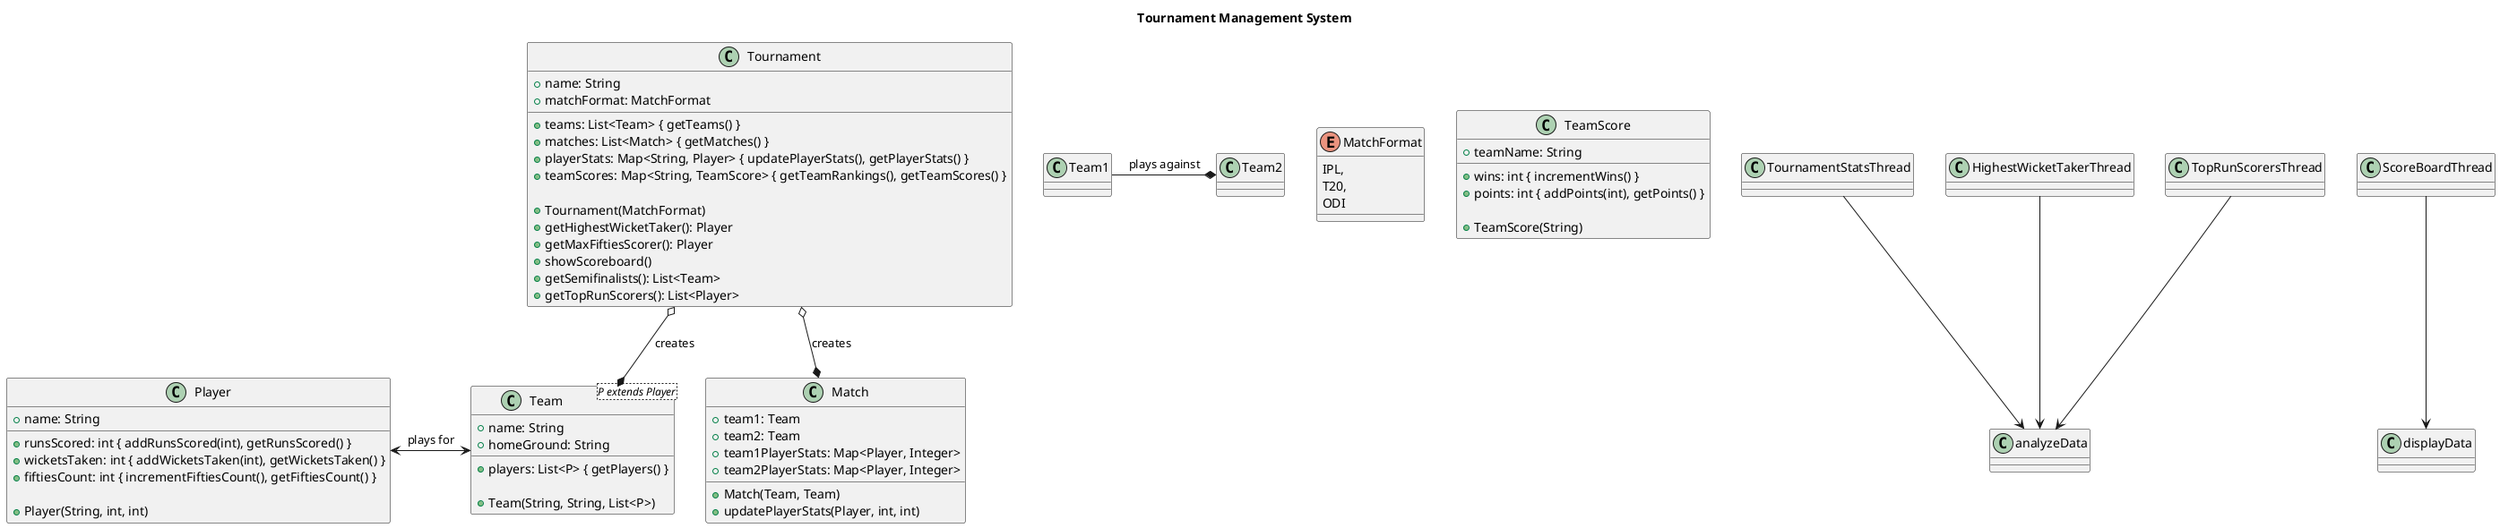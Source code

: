 @startuml

title Tournament Management System

class Tournament {
  + name: String
  + matchFormat: MatchFormat
  + teams: List<Team> { getTeams() }
  + matches: List<Match> { getMatches() }
  + playerStats: Map<String, Player> { updatePlayerStats(), getPlayerStats() }
  + teamScores: Map<String, TeamScore> { getTeamRankings(), getTeamScores() }

  + Tournament(MatchFormat)
  + getHighestWicketTaker(): Player
  + getMaxFiftiesScorer(): Player
  + showScoreboard()
  + getSemifinalists(): List<Team>
  + getTopRunScorers(): List<Player>
}

class Team<P extends Player> {
  + name: String
  + homeGround: String
  + players: List<P> { getPlayers() }

  + Team(String, String, List<P>)
}

class Player {
  + name: String
  + runsScored: int { addRunsScored(int), getRunsScored() }
  + wicketsTaken: int { addWicketsTaken(int), getWicketsTaken() }
  + fiftiesCount: int { incrementFiftiesCount(), getFiftiesCount() }

  + Player(String, int, int)
}

enum MatchFormat {
  IPL,
  T20,
  ODI
}

class TeamScore {
  + teamName: String
  + wins: int { incrementWins() }
  + points: int { addPoints(int), getPoints() }

  + TeamScore(String)
}

class Match {
  + team1: Team
  + team2: Team
  + team1PlayerStats: Map<Player, Integer>
  + team2PlayerStats: Map<Player, Integer>

  + Match(Team, Team)
  + updatePlayerStats(Player, int, int)
}

Player <-> Team : plays for
Team1 -* Team2  : plays against
Tournament o--* Team : creates
Tournament o--* Match : creates

TournamentStatsThread --> analyzeData
HighestWicketTakerThread --> analyzeData
ScoreBoardThread --> displayData
TopRunScorersThread --> analyzeData

@enduml
